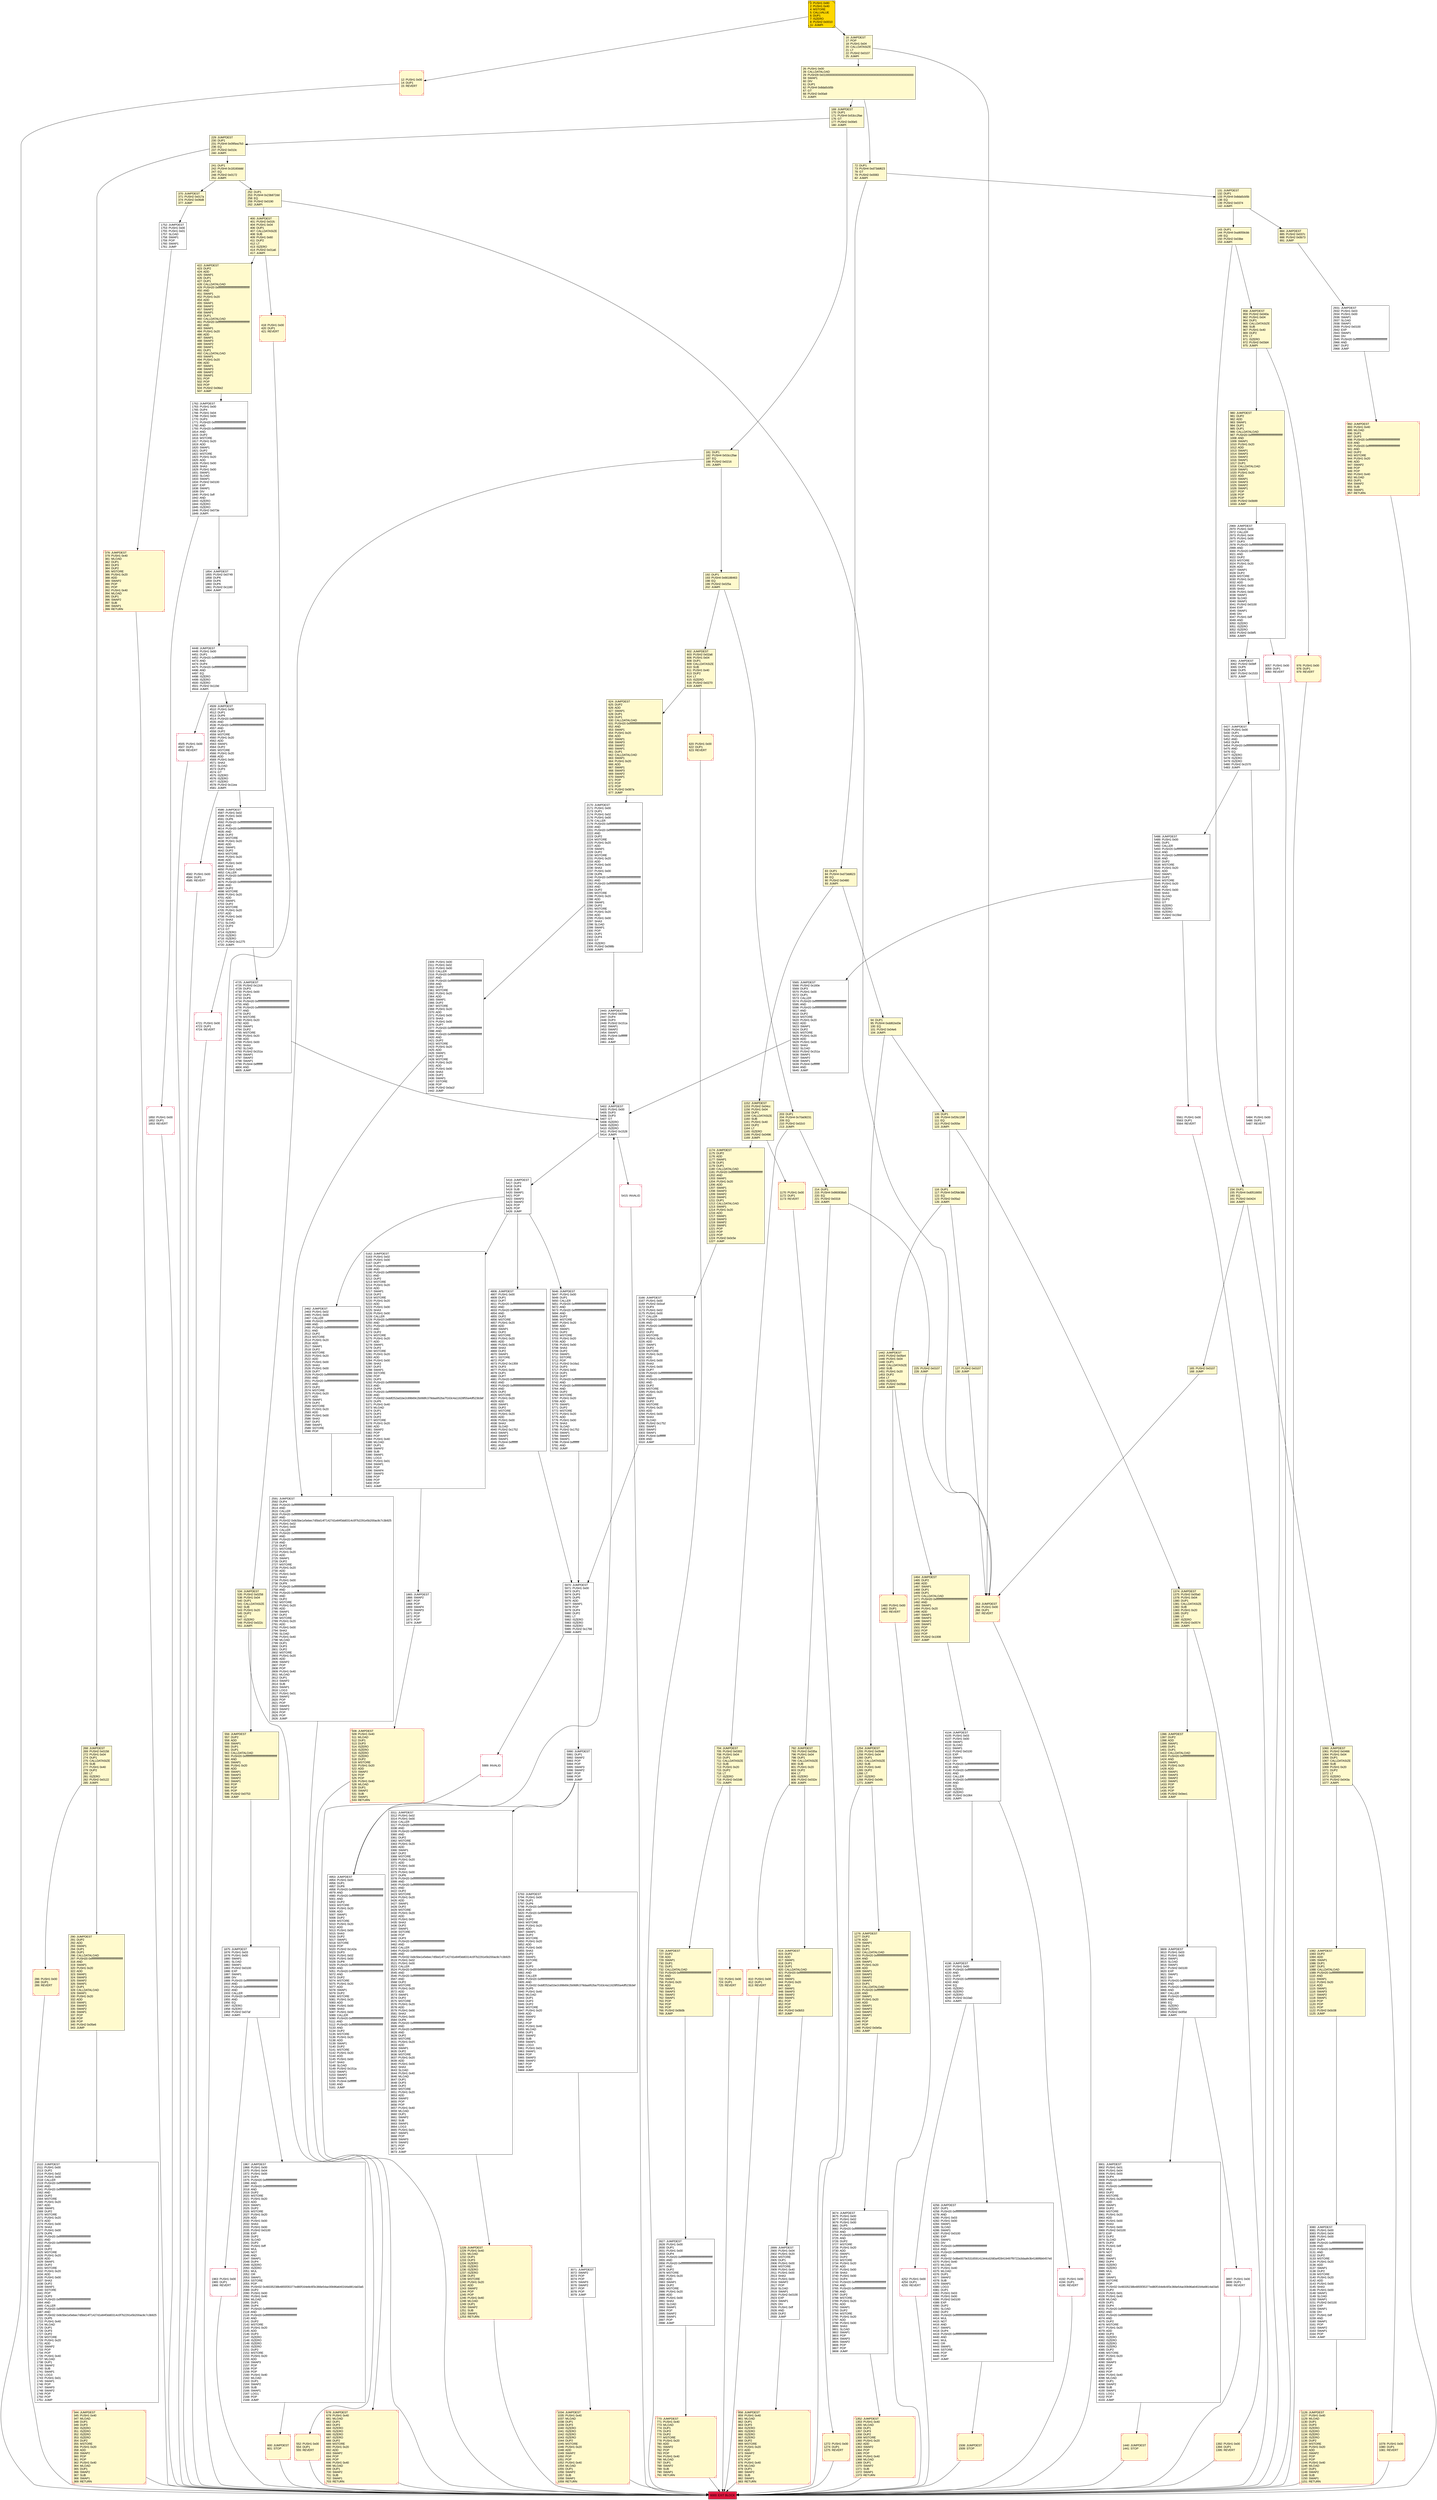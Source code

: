 digraph G {
bgcolor=transparent rankdir=UD;
node [shape=box style=filled color=black fillcolor=white fontname=arial fontcolor=black];
4586 [label="4586: JUMPDEST\l4587: PUSH1 0x02\l4589: PUSH1 0x00\l4591: DUP6\l4592: PUSH20 0xffffffffffffffffffffffffffffffffffffffff\l4613: AND\l4614: PUSH20 0xffffffffffffffffffffffffffffffffffffffff\l4635: AND\l4636: DUP2\l4637: MSTORE\l4638: PUSH1 0x20\l4640: ADD\l4641: SWAP1\l4642: DUP2\l4643: MSTORE\l4644: PUSH1 0x20\l4646: ADD\l4647: PUSH1 0x00\l4649: SHA3\l4650: PUSH1 0x00\l4652: CALLER\l4653: PUSH20 0xffffffffffffffffffffffffffffffffffffffff\l4674: AND\l4675: PUSH20 0xffffffffffffffffffffffffffffffffffffffff\l4696: AND\l4697: DUP2\l4698: MSTORE\l4699: PUSH1 0x20\l4701: ADD\l4702: SWAP1\l4703: DUP2\l4704: MSTORE\l4705: PUSH1 0x20\l4707: ADD\l4708: PUSH1 0x00\l4710: SHA3\l4711: SLOAD\l4712: DUP3\l4713: GT\l4714: ISZERO\l4715: ISZERO\l4716: ISZERO\l4717: PUSH2 0x1275\l4720: JUMPI\l" ];
263 [label="263: JUMPDEST\l264: PUSH1 0x00\l266: DUP1\l267: REVERT\l" fillcolor=lemonchiffon shape=Msquare color=crimson ];
556 [label="556: JUMPDEST\l557: DUP2\l558: ADD\l559: SWAP1\l560: DUP1\l561: DUP1\l562: CALLDATALOAD\l563: PUSH20 0xffffffffffffffffffffffffffffffffffffffff\l584: AND\l585: SWAP1\l586: PUSH1 0x20\l588: ADD\l589: SWAP1\l590: SWAP3\l591: SWAP2\l592: SWAP1\l593: POP\l594: POP\l595: POP\l596: PUSH2 0x0753\l599: JUMP\l" fillcolor=lemonchiffon ];
3311 [label="3311: JUMPDEST\l3312: PUSH1 0x02\l3314: PUSH1 0x00\l3316: CALLER\l3317: PUSH20 0xffffffffffffffffffffffffffffffffffffffff\l3338: AND\l3339: PUSH20 0xffffffffffffffffffffffffffffffffffffffff\l3360: AND\l3361: DUP2\l3362: MSTORE\l3363: PUSH1 0x20\l3365: ADD\l3366: SWAP1\l3367: DUP2\l3368: MSTORE\l3369: PUSH1 0x20\l3371: ADD\l3372: PUSH1 0x00\l3374: SHA3\l3375: PUSH1 0x00\l3377: DUP6\l3378: PUSH20 0xffffffffffffffffffffffffffffffffffffffff\l3399: AND\l3400: PUSH20 0xffffffffffffffffffffffffffffffffffffffff\l3421: AND\l3422: DUP2\l3423: MSTORE\l3424: PUSH1 0x20\l3426: ADD\l3427: SWAP1\l3428: DUP2\l3429: MSTORE\l3430: PUSH1 0x20\l3432: ADD\l3433: PUSH1 0x00\l3435: SHA3\l3436: DUP2\l3437: SWAP1\l3438: SSTORE\l3439: POP\l3440: DUP3\l3441: PUSH20 0xffffffffffffffffffffffffffffffffffffffff\l3462: AND\l3463: CALLER\l3464: PUSH20 0xffffffffffffffffffffffffffffffffffffffff\l3485: AND\l3486: PUSH32 0x8c5be1e5ebec7d5bd14f71427d1e84f3dd0314c0f7b2291e5b200ac8c7c3b925\l3519: PUSH1 0x02\l3521: PUSH1 0x00\l3523: CALLER\l3524: PUSH20 0xffffffffffffffffffffffffffffffffffffffff\l3545: AND\l3546: PUSH20 0xffffffffffffffffffffffffffffffffffffffff\l3567: AND\l3568: DUP2\l3569: MSTORE\l3570: PUSH1 0x20\l3572: ADD\l3573: SWAP1\l3574: DUP2\l3575: MSTORE\l3576: PUSH1 0x20\l3578: ADD\l3579: PUSH1 0x00\l3581: SHA3\l3582: PUSH1 0x00\l3584: DUP8\l3585: PUSH20 0xffffffffffffffffffffffffffffffffffffffff\l3606: AND\l3607: PUSH20 0xffffffffffffffffffffffffffffffffffffffff\l3628: AND\l3629: DUP2\l3630: MSTORE\l3631: PUSH1 0x20\l3633: ADD\l3634: SWAP1\l3635: DUP2\l3636: MSTORE\l3637: PUSH1 0x20\l3639: ADD\l3640: PUSH1 0x00\l3642: SHA3\l3643: SLOAD\l3644: PUSH1 0x40\l3646: MLOAD\l3647: DUP1\l3648: DUP3\l3649: DUP2\l3650: MSTORE\l3651: PUSH1 0x20\l3653: ADD\l3654: SWAP2\l3655: POP\l3656: POP\l3657: PUSH1 0x40\l3659: MLOAD\l3660: DUP1\l3661: SWAP2\l3662: SUB\l3663: SWAP1\l3664: LOG3\l3665: PUSH1 0x01\l3667: SWAP1\l3668: POP\l3669: SWAP3\l3670: SWAP2\l3671: POP\l3672: POP\l3673: JUMP\l" ];
165 [label="165: PUSH2 0x0107\l168: JUMP\l" fillcolor=lemonchiffon ];
418 [label="418: PUSH1 0x00\l420: DUP1\l421: REVERT\l" fillcolor=lemonchiffon shape=Msquare color=crimson ];
72 [label="72: DUP1\l73: PUSH4 0xd73dd623\l78: GT\l79: PUSH2 0x0083\l82: JUMPI\l" fillcolor=lemonchiffon ];
1963 [label="1963: PUSH1 0x00\l1965: DUP1\l1966: REVERT\l" shape=Msquare color=crimson ];
5990 [label="5990: JUMPDEST\l5991: DUP1\l5992: SWAP2\l5993: POP\l5994: POP\l5995: SWAP3\l5996: SWAP2\l5997: POP\l5998: POP\l5999: JUMP\l" ];
131 [label="131: JUMPDEST\l132: DUP1\l133: PUSH4 0x8da5cb5b\l138: EQ\l139: PUSH2 0x0374\l142: JUMPI\l" fillcolor=lemonchiffon ];
624 [label="624: JUMPDEST\l625: DUP2\l626: ADD\l627: SWAP1\l628: DUP1\l629: DUP1\l630: CALLDATALOAD\l631: PUSH20 0xffffffffffffffffffffffffffffffffffffffff\l652: AND\l653: SWAP1\l654: PUSH1 0x20\l656: ADD\l657: SWAP1\l658: SWAP3\l659: SWAP2\l660: SWAP1\l661: DUP1\l662: CALLDATALOAD\l663: SWAP1\l664: PUSH1 0x20\l666: ADD\l667: SWAP1\l668: SWAP3\l669: SWAP2\l670: SWAP1\l671: POP\l672: POP\l673: POP\l674: PUSH2 0x087a\l677: JUMP\l" fillcolor=lemonchiffon ];
1875 [label="1875: JUMPDEST\l1876: PUSH1 0x03\l1878: PUSH1 0x00\l1880: SWAP1\l1881: SLOAD\l1882: SWAP1\l1883: PUSH2 0x0100\l1886: EXP\l1887: SWAP1\l1888: DIV\l1889: PUSH20 0xffffffffffffffffffffffffffffffffffffffff\l1910: AND\l1911: PUSH20 0xffffffffffffffffffffffffffffffffffffffff\l1932: AND\l1933: CALLER\l1934: PUSH20 0xffffffffffffffffffffffffffffffffffffffff\l1955: AND\l1956: EQ\l1957: ISZERO\l1958: ISZERO\l1959: PUSH2 0x07af\l1962: JUMPI\l" ];
5416 [label="5416: JUMPDEST\l5417: DUP2\l5418: DUP4\l5419: SUB\l5420: SWAP1\l5421: POP\l5422: SWAP3\l5423: SWAP2\l5424: POP\l5425: POP\l5426: JUMP\l" ];
2443 [label="2443: JUMPDEST\l2444: PUSH2 0x099e\l2447: DUP4\l2448: DUP3\l2449: PUSH2 0x151a\l2452: SWAP1\l2453: SWAP2\l2454: SWAP1\l2455: PUSH4 0xffffffff\l2460: AND\l2461: JUMP\l" ];
1460 [label="1460: PUSH1 0x00\l1462: DUP1\l1463: REVERT\l" fillcolor=lemonchiffon shape=Msquare color=crimson ];
4509 [label="4509: JUMPDEST\l4510: PUSH1 0x00\l4512: DUP1\l4513: DUP6\l4514: PUSH20 0xffffffffffffffffffffffffffffffffffffffff\l4535: AND\l4536: PUSH20 0xffffffffffffffffffffffffffffffffffffffff\l4557: AND\l4558: DUP2\l4559: MSTORE\l4560: PUSH1 0x20\l4562: ADD\l4563: SWAP1\l4564: DUP2\l4565: MSTORE\l4566: PUSH1 0x20\l4568: ADD\l4569: PUSH1 0x00\l4571: SHA3\l4572: SLOAD\l4573: DUP3\l4574: GT\l4575: ISZERO\l4576: ISZERO\l4577: ISZERO\l4578: PUSH2 0x11ea\l4581: JUMPI\l" ];
116 [label="116: DUP1\l117: PUSH4 0xf2fde38b\l122: EQ\l123: PUSH2 0x05a2\l126: JUMPI\l" fillcolor=lemonchiffon ];
1762 [label="1762: JUMPDEST\l1763: PUSH1 0x00\l1765: DUP4\l1766: PUSH1 0x04\l1768: PUSH1 0x00\l1770: DUP3\l1771: PUSH20 0xffffffffffffffffffffffffffffffffffffffff\l1792: AND\l1793: PUSH20 0xffffffffffffffffffffffffffffffffffffffff\l1814: AND\l1815: DUP2\l1816: MSTORE\l1817: PUSH1 0x20\l1819: ADD\l1820: SWAP1\l1821: DUP2\l1822: MSTORE\l1823: PUSH1 0x20\l1825: ADD\l1826: PUSH1 0x00\l1828: SHA3\l1829: PUSH1 0x00\l1831: SWAP1\l1832: SLOAD\l1833: SWAP1\l1834: PUSH2 0x0100\l1837: EXP\l1838: SWAP1\l1839: DIV\l1840: PUSH1 0xff\l1842: AND\l1843: ISZERO\l1844: ISZERO\l1845: ISZERO\l1846: PUSH2 0x073e\l1849: JUMPI\l" ];
5561 [label="5561: PUSH1 0x00\l5563: DUP1\l5564: REVERT\l" shape=Msquare color=crimson ];
0 [label="0: PUSH1 0x80\l2: PUSH1 0x40\l4: MSTORE\l5: CALLVALUE\l6: DUP1\l7: ISZERO\l8: PUSH2 0x0010\l11: JUMPI\l" fillcolor=lemonchiffon shape=Msquare fillcolor=gold ];
181 [label="181: DUP1\l182: PUSH4 0x53cc2fae\l187: EQ\l188: PUSH2 0x0216\l191: JUMPI\l" fillcolor=lemonchiffon ];
1510 [label="1510: JUMPDEST\l1511: PUSH1 0x00\l1513: DUP2\l1514: PUSH1 0x02\l1516: PUSH1 0x00\l1518: CALLER\l1519: PUSH20 0xffffffffffffffffffffffffffffffffffffffff\l1540: AND\l1541: PUSH20 0xffffffffffffffffffffffffffffffffffffffff\l1562: AND\l1563: DUP2\l1564: MSTORE\l1565: PUSH1 0x20\l1567: ADD\l1568: SWAP1\l1569: DUP2\l1570: MSTORE\l1571: PUSH1 0x20\l1573: ADD\l1574: PUSH1 0x00\l1576: SHA3\l1577: PUSH1 0x00\l1579: DUP6\l1580: PUSH20 0xffffffffffffffffffffffffffffffffffffffff\l1601: AND\l1602: PUSH20 0xffffffffffffffffffffffffffffffffffffffff\l1623: AND\l1624: DUP2\l1625: MSTORE\l1626: PUSH1 0x20\l1628: ADD\l1629: SWAP1\l1630: DUP2\l1631: MSTORE\l1632: PUSH1 0x20\l1634: ADD\l1635: PUSH1 0x00\l1637: SHA3\l1638: DUP2\l1639: SWAP1\l1640: SSTORE\l1641: POP\l1642: DUP3\l1643: PUSH20 0xffffffffffffffffffffffffffffffffffffffff\l1664: AND\l1665: CALLER\l1666: PUSH20 0xffffffffffffffffffffffffffffffffffffffff\l1687: AND\l1688: PUSH32 0x8c5be1e5ebec7d5bd14f71427d1e84f3dd0314c0f7b2291e5b200ac8c7c3b925\l1721: DUP5\l1722: PUSH1 0x40\l1724: MLOAD\l1725: DUP1\l1726: DUP3\l1727: DUP2\l1728: MSTORE\l1729: PUSH1 0x20\l1731: ADD\l1732: SWAP2\l1733: POP\l1734: POP\l1735: PUSH1 0x40\l1737: MLOAD\l1738: DUP1\l1739: SWAP2\l1740: SUB\l1741: SWAP1\l1742: LOG3\l1743: PUSH1 0x01\l1745: SWAP1\l1746: POP\l1747: SWAP3\l1748: SWAP2\l1749: POP\l1750: POP\l1751: JUMP\l" ];
602 [label="602: JUMPDEST\l603: PUSH2 0x02a6\l606: PUSH1 0x04\l608: DUP1\l609: CALLDATASIZE\l610: SUB\l611: PUSH1 0x40\l613: DUP2\l614: LT\l615: ISZERO\l616: PUSH2 0x0270\l619: JUMPI\l" fillcolor=lemonchiffon ];
2969 [label="2969: JUMPDEST\l2970: PUSH1 0x00\l2972: CALLER\l2973: PUSH1 0x04\l2975: PUSH1 0x00\l2977: DUP3\l2978: PUSH20 0xffffffffffffffffffffffffffffffffffffffff\l2999: AND\l3000: PUSH20 0xffffffffffffffffffffffffffffffffffffffff\l3021: AND\l3022: DUP2\l3023: MSTORE\l3024: PUSH1 0x20\l3026: ADD\l3027: SWAP1\l3028: DUP2\l3029: MSTORE\l3030: PUSH1 0x20\l3032: ADD\l3033: PUSH1 0x00\l3035: SHA3\l3036: PUSH1 0x00\l3038: SWAP1\l3039: SLOAD\l3040: SWAP1\l3041: PUSH2 0x0100\l3044: EXP\l3045: SWAP1\l3046: DIV\l3047: PUSH1 0xff\l3049: AND\l3050: ISZERO\l3051: ISZERO\l3052: ISZERO\l3053: PUSH2 0x0bf5\l3056: JUMPI\l" ];
892 [label="892: JUMPDEST\l893: PUSH1 0x40\l895: MLOAD\l896: DUP1\l897: DUP3\l898: PUSH20 0xffffffffffffffffffffffffffffffffffffffff\l919: AND\l920: PUSH20 0xffffffffffffffffffffffffffffffffffffffff\l941: AND\l942: DUP2\l943: MSTORE\l944: PUSH1 0x20\l946: ADD\l947: SWAP2\l948: POP\l949: POP\l950: PUSH1 0x40\l952: MLOAD\l953: DUP1\l954: SWAP2\l955: SUB\l956: SWAP1\l957: RETURN\l" fillcolor=lemonchiffon shape=Msquare color=crimson ];
1170 [label="1170: PUSH1 0x00\l1172: DUP1\l1173: REVERT\l" fillcolor=lemonchiffon shape=Msquare color=crimson ];
1440 [label="1440: JUMPDEST\l1441: STOP\l" fillcolor=lemonchiffon shape=Msquare color=crimson ];
1034 [label="1034: JUMPDEST\l1035: PUSH1 0x40\l1037: MLOAD\l1038: DUP1\l1039: DUP3\l1040: ISZERO\l1041: ISZERO\l1042: ISZERO\l1043: ISZERO\l1044: DUP2\l1045: MSTORE\l1046: PUSH1 0x20\l1048: ADD\l1049: SWAP2\l1050: POP\l1051: POP\l1052: PUSH1 0x40\l1054: MLOAD\l1055: DUP1\l1056: SWAP2\l1057: SUB\l1058: SWAP1\l1059: RETURN\l" fillcolor=lemonchiffon shape=Msquare color=crimson ];
4505 [label="4505: PUSH1 0x00\l4507: DUP1\l4508: REVERT\l" shape=Msquare color=crimson ];
3901 [label="3901: JUMPDEST\l3902: PUSH1 0x01\l3904: PUSH1 0x04\l3906: PUSH1 0x00\l3908: DUP4\l3909: PUSH20 0xffffffffffffffffffffffffffffffffffffffff\l3930: AND\l3931: PUSH20 0xffffffffffffffffffffffffffffffffffffffff\l3952: AND\l3953: DUP2\l3954: MSTORE\l3955: PUSH1 0x20\l3957: ADD\l3958: SWAP1\l3959: DUP2\l3960: MSTORE\l3961: PUSH1 0x20\l3963: ADD\l3964: PUSH1 0x00\l3966: SHA3\l3967: PUSH1 0x00\l3969: PUSH2 0x0100\l3972: EXP\l3973: DUP2\l3974: SLOAD\l3975: DUP2\l3976: PUSH1 0xff\l3978: MUL\l3979: NOT\l3980: AND\l3981: SWAP1\l3982: DUP4\l3983: ISZERO\l3984: ISZERO\l3985: MUL\l3986: OR\l3987: SWAP1\l3988: SSTORE\l3989: POP\l3990: PUSH32 0x48335238b4855f35377ed80f164e8c6f3c366e54ac00b96a6402d4a9814a03a5\l4023: DUP2\l4024: PUSH1 0x01\l4026: PUSH1 0x40\l4028: MLOAD\l4029: DUP1\l4030: DUP4\l4031: PUSH20 0xffffffffffffffffffffffffffffffffffffffff\l4052: AND\l4053: PUSH20 0xffffffffffffffffffffffffffffffffffffffff\l4074: AND\l4075: DUP2\l4076: MSTORE\l4077: PUSH1 0x20\l4079: ADD\l4080: DUP3\l4081: ISZERO\l4082: ISZERO\l4083: ISZERO\l4084: ISZERO\l4085: DUP2\l4086: MSTORE\l4087: PUSH1 0x20\l4089: ADD\l4090: SWAP3\l4091: POP\l4092: POP\l4093: POP\l4094: PUSH1 0x40\l4096: MLOAD\l4097: DUP1\l4098: SWAP2\l4099: SUB\l4100: SWAP1\l4101: LOG1\l4102: POP\l4103: JUMP\l" ];
4252 [label="4252: PUSH1 0x00\l4254: DUP1\l4255: REVERT\l" shape=Msquare color=crimson ];
105 [label="105: DUP1\l106: PUSH4 0xf26c159f\l111: EQ\l112: PUSH2 0x055e\l115: JUMPI\l" fillcolor=lemonchiffon ];
225 [label="225: PUSH2 0x0107\l228: JUMP\l" fillcolor=lemonchiffon ];
4582 [label="4582: PUSH1 0x00\l4584: DUP1\l4585: REVERT\l" shape=Msquare color=crimson ];
169 [label="169: JUMPDEST\l170: DUP1\l171: PUSH4 0x53cc2fae\l176: GT\l177: PUSH2 0x00e5\l180: JUMPI\l" fillcolor=lemonchiffon ];
5646 [label="5646: JUMPDEST\l5647: PUSH1 0x00\l5649: DUP1\l5650: CALLER\l5651: PUSH20 0xffffffffffffffffffffffffffffffffffffffff\l5672: AND\l5673: PUSH20 0xffffffffffffffffffffffffffffffffffffffff\l5694: AND\l5695: DUP2\l5696: MSTORE\l5697: PUSH1 0x20\l5699: ADD\l5700: SWAP1\l5701: DUP2\l5702: MSTORE\l5703: PUSH1 0x20\l5705: ADD\l5706: PUSH1 0x00\l5708: SHA3\l5709: DUP2\l5710: SWAP1\l5711: SSTORE\l5712: POP\l5713: PUSH2 0x16a1\l5716: DUP3\l5717: PUSH1 0x00\l5719: DUP1\l5720: DUP7\l5721: PUSH20 0xffffffffffffffffffffffffffffffffffffffff\l5742: AND\l5743: PUSH20 0xffffffffffffffffffffffffffffffffffffffff\l5764: AND\l5765: DUP2\l5766: MSTORE\l5767: PUSH1 0x20\l5769: ADD\l5770: SWAP1\l5771: DUP2\l5772: MSTORE\l5773: PUSH1 0x20\l5775: ADD\l5776: PUSH1 0x00\l5778: SHA3\l5779: SLOAD\l5780: PUSH2 0x1752\l5783: SWAP1\l5784: SWAP2\l5785: SWAP1\l5786: PUSH4 0xffffffff\l5791: AND\l5792: JUMP\l" ];
83 [label="83: DUP1\l84: PUSH4 0xd73dd623\l89: EQ\l90: PUSH2 0x0480\l93: JUMPI\l" fillcolor=lemonchiffon ];
1752 [label="1752: JUMPDEST\l1753: PUSH1 0x00\l1755: PUSH1 0x01\l1757: SLOAD\l1758: SWAP1\l1759: POP\l1760: SWAP1\l1761: JUMP\l" ];
290 [label="290: JUMPDEST\l291: DUP2\l292: ADD\l293: SWAP1\l294: DUP1\l295: DUP1\l296: CALLDATALOAD\l297: PUSH20 0xffffffffffffffffffffffffffffffffffffffff\l318: AND\l319: SWAP1\l320: PUSH1 0x20\l322: ADD\l323: SWAP1\l324: SWAP3\l325: SWAP2\l326: SWAP1\l327: DUP1\l328: CALLDATALOAD\l329: SWAP1\l330: PUSH1 0x20\l332: ADD\l333: SWAP1\l334: SWAP3\l335: SWAP2\l336: SWAP1\l337: POP\l338: POP\l339: POP\l340: PUSH2 0x05e6\l343: JUMP\l" fillcolor=lemonchiffon ];
3057 [label="3057: PUSH1 0x00\l3059: DUP1\l3060: REVERT\l" shape=Msquare color=crimson ];
26 [label="26: PUSH1 0x00\l28: CALLDATALOAD\l29: PUSH29 0x0100000000000000000000000000000000000000000000000000000000\l59: SWAP1\l60: DIV\l61: DUP1\l62: PUSH4 0x8da5cb5b\l67: GT\l68: PUSH2 0x00a9\l71: JUMPI\l" fillcolor=lemonchiffon ];
214 [label="214: DUP1\l215: PUSH4 0x860838a5\l220: EQ\l221: PUSH2 0x0318\l224: JUMPI\l" fillcolor=lemonchiffon ];
1272 [label="1272: PUSH1 0x00\l1274: DUP1\l1275: REVERT\l" fillcolor=lemonchiffon shape=Msquare color=crimson ];
1126 [label="1126: JUMPDEST\l1127: PUSH1 0x40\l1129: MLOAD\l1130: DUP1\l1131: DUP3\l1132: ISZERO\l1133: ISZERO\l1134: ISZERO\l1135: ISZERO\l1136: DUP2\l1137: MSTORE\l1138: PUSH1 0x20\l1140: ADD\l1141: SWAP2\l1142: POP\l1143: POP\l1144: PUSH1 0x40\l1146: MLOAD\l1147: DUP1\l1148: SWAP2\l1149: SUB\l1150: SWAP1\l1151: RETURN\l" fillcolor=lemonchiffon shape=Msquare color=crimson ];
2462 [label="2462: JUMPDEST\l2463: PUSH1 0x02\l2465: PUSH1 0x00\l2467: CALLER\l2468: PUSH20 0xffffffffffffffffffffffffffffffffffffffff\l2489: AND\l2490: PUSH20 0xffffffffffffffffffffffffffffffffffffffff\l2511: AND\l2512: DUP2\l2513: MSTORE\l2514: PUSH1 0x20\l2516: ADD\l2517: SWAP1\l2518: DUP2\l2519: MSTORE\l2520: PUSH1 0x20\l2522: ADD\l2523: PUSH1 0x00\l2525: SHA3\l2526: PUSH1 0x00\l2528: DUP7\l2529: PUSH20 0xffffffffffffffffffffffffffffffffffffffff\l2550: AND\l2551: PUSH20 0xffffffffffffffffffffffffffffffffffffffff\l2572: AND\l2573: DUP2\l2574: MSTORE\l2575: PUSH1 0x20\l2577: ADD\l2578: SWAP1\l2579: DUP2\l2580: MSTORE\l2581: PUSH1 0x20\l2583: ADD\l2584: PUSH1 0x00\l2586: SHA3\l2587: DUP2\l2588: SWAP1\l2589: SSTORE\l2590: POP\l" ];
4256 [label="4256: JUMPDEST\l4257: DUP1\l4258: PUSH20 0xffffffffffffffffffffffffffffffffffffffff\l4279: AND\l4280: PUSH1 0x03\l4282: PUSH1 0x00\l4284: SWAP1\l4285: SLOAD\l4286: SWAP1\l4287: PUSH2 0x0100\l4290: EXP\l4291: SWAP1\l4292: DIV\l4293: PUSH20 0xffffffffffffffffffffffffffffffffffffffff\l4314: AND\l4315: PUSH20 0xffffffffffffffffffffffffffffffffffffffff\l4336: AND\l4337: PUSH32 0x8be0079c531659141344cd1fd0a4f28419497f9722a3daafe3b4186f6b6457e0\l4370: PUSH1 0x40\l4372: MLOAD\l4373: PUSH1 0x40\l4375: MLOAD\l4376: DUP1\l4377: SWAP2\l4378: SUB\l4379: SWAP1\l4380: LOG3\l4381: DUP1\l4382: PUSH1 0x03\l4384: PUSH1 0x00\l4386: PUSH2 0x0100\l4389: EXP\l4390: DUP2\l4391: SLOAD\l4392: DUP2\l4393: PUSH20 0xffffffffffffffffffffffffffffffffffffffff\l4414: MUL\l4415: NOT\l4416: AND\l4417: SWAP1\l4418: DUP4\l4419: PUSH20 0xffffffffffffffffffffffffffffffffffffffff\l4440: AND\l4441: MUL\l4442: OR\l4443: SWAP1\l4444: SSTORE\l4445: POP\l4446: POP\l4447: JUMP\l" ];
1396 [label="1396: JUMPDEST\l1397: DUP2\l1398: ADD\l1399: SWAP1\l1400: DUP1\l1401: DUP1\l1402: CALLDATALOAD\l1403: PUSH20 0xffffffffffffffffffffffffffffffffffffffff\l1424: AND\l1425: SWAP1\l1426: PUSH1 0x20\l1428: ADD\l1429: SWAP1\l1430: SWAP3\l1431: SWAP2\l1432: SWAP1\l1433: POP\l1434: POP\l1435: POP\l1436: PUSH2 0x0ee1\l1439: JUMP\l" fillcolor=lemonchiffon ];
1464 [label="1464: JUMPDEST\l1465: DUP2\l1466: ADD\l1467: SWAP1\l1468: DUP1\l1469: DUP1\l1470: CALLDATALOAD\l1471: PUSH20 0xffffffffffffffffffffffffffffffffffffffff\l1492: AND\l1493: SWAP1\l1494: PUSH1 0x20\l1496: ADD\l1497: SWAP1\l1498: SWAP3\l1499: SWAP2\l1500: SWAP1\l1501: POP\l1502: POP\l1503: POP\l1504: PUSH2 0x1008\l1507: JUMP\l" fillcolor=lemonchiffon ];
344 [label="344: JUMPDEST\l345: PUSH1 0x40\l347: MLOAD\l348: DUP1\l349: DUP3\l350: ISZERO\l351: ISZERO\l352: ISZERO\l353: ISZERO\l354: DUP2\l355: MSTORE\l356: PUSH1 0x20\l358: ADD\l359: SWAP2\l360: POP\l361: POP\l362: PUSH1 0x40\l364: MLOAD\l365: DUP1\l366: SWAP2\l367: SUB\l368: SWAP1\l369: RETURN\l" fillcolor=lemonchiffon shape=Msquare color=crimson ];
241 [label="241: DUP1\l242: PUSH4 0x18160ddd\l247: EQ\l248: PUSH2 0x0172\l251: JUMPI\l" fillcolor=lemonchiffon ];
792 [label="792: JUMPDEST\l793: PUSH2 0x035a\l796: PUSH1 0x04\l798: DUP1\l799: CALLDATASIZE\l800: SUB\l801: PUSH1 0x20\l803: DUP2\l804: LT\l805: ISZERO\l806: PUSH2 0x032e\l809: JUMPI\l" fillcolor=lemonchiffon ];
858 [label="858: JUMPDEST\l859: PUSH1 0x40\l861: MLOAD\l862: DUP1\l863: DUP3\l864: ISZERO\l865: ISZERO\l866: ISZERO\l867: ISZERO\l868: DUP2\l869: MSTORE\l870: PUSH1 0x20\l872: ADD\l873: SWAP2\l874: POP\l875: POP\l876: PUSH1 0x40\l878: MLOAD\l879: DUP1\l880: SWAP2\l881: SUB\l882: SWAP1\l883: RETURN\l" fillcolor=lemonchiffon shape=Msquare color=crimson ];
400 [label="400: JUMPDEST\l401: PUSH2 0x01fc\l404: PUSH1 0x04\l406: DUP1\l407: CALLDATASIZE\l408: SUB\l409: PUSH1 0x60\l411: DUP2\l412: LT\l413: ISZERO\l414: PUSH2 0x01a6\l417: JUMPI\l" fillcolor=lemonchiffon ];
4448 [label="4448: JUMPDEST\l4449: PUSH1 0x00\l4451: DUP1\l4452: PUSH20 0xffffffffffffffffffffffffffffffffffffffff\l4473: AND\l4474: DUP4\l4475: PUSH20 0xffffffffffffffffffffffffffffffffffffffff\l4496: AND\l4497: EQ\l4498: ISZERO\l4499: ISZERO\l4500: ISZERO\l4501: PUSH2 0x119d\l4504: JUMPI\l" ];
4725 [label="4725: JUMPDEST\l4726: PUSH2 0x12c6\l4729: DUP3\l4730: PUSH1 0x00\l4732: DUP1\l4733: DUP8\l4734: PUSH20 0xffffffffffffffffffffffffffffffffffffffff\l4755: AND\l4756: PUSH20 0xffffffffffffffffffffffffffffffffffffffff\l4777: AND\l4778: DUP2\l4779: MSTORE\l4780: PUSH1 0x20\l4782: ADD\l4783: SWAP1\l4784: DUP2\l4785: MSTORE\l4786: PUSH1 0x20\l4788: ADD\l4789: PUSH1 0x00\l4791: SHA3\l4792: SLOAD\l4793: PUSH2 0x151a\l4796: SWAP1\l4797: SWAP2\l4798: SWAP1\l4799: PUSH4 0xffffffff\l4804: AND\l4805: JUMP\l" ];
6000 [label="6000: EXIT BLOCK\l" fillcolor=crimson ];
1508 [label="1508: JUMPDEST\l1509: STOP\l" fillcolor=lemonchiffon shape=Msquare color=crimson ];
976 [label="976: PUSH1 0x00\l978: DUP1\l979: REVERT\l" fillcolor=lemonchiffon shape=Msquare color=crimson ];
722 [label="722: PUSH1 0x00\l724: DUP1\l725: REVERT\l" fillcolor=lemonchiffon shape=Msquare color=crimson ];
5565 [label="5565: JUMPDEST\l5566: PUSH2 0x160e\l5569: DUP3\l5570: PUSH1 0x00\l5572: DUP1\l5573: CALLER\l5574: PUSH20 0xffffffffffffffffffffffffffffffffffffffff\l5595: AND\l5596: PUSH20 0xffffffffffffffffffffffffffffffffffffffff\l5617: AND\l5618: DUP2\l5619: MSTORE\l5620: PUSH1 0x20\l5622: ADD\l5623: SWAP1\l5624: DUP2\l5625: MSTORE\l5626: PUSH1 0x20\l5628: ADD\l5629: PUSH1 0x00\l5631: SHA3\l5632: SLOAD\l5633: PUSH2 0x151a\l5636: SWAP1\l5637: SWAP2\l5638: SWAP1\l5639: PUSH4 0xffffffff\l5644: AND\l5645: JUMP\l" ];
1082 [label="1082: JUMPDEST\l1083: DUP2\l1084: ADD\l1085: SWAP1\l1086: DUP1\l1087: DUP1\l1088: CALLDATALOAD\l1089: PUSH20 0xffffffffffffffffffffffffffffffffffffffff\l1110: AND\l1111: SWAP1\l1112: PUSH1 0x20\l1114: ADD\l1115: SWAP1\l1116: SWAP3\l1117: SWAP2\l1118: SWAP1\l1119: POP\l1120: POP\l1121: POP\l1122: PUSH2 0x0c08\l1125: JUMP\l" fillcolor=lemonchiffon ];
5970 [label="5970: JUMPDEST\l5971: PUSH1 0x00\l5973: DUP1\l5974: DUP3\l5975: DUP5\l5976: ADD\l5977: SWAP1\l5978: POP\l5979: DUP4\l5980: DUP2\l5981: LT\l5982: ISZERO\l5983: ISZERO\l5984: ISZERO\l5985: PUSH2 0x1766\l5988: JUMPI\l" ];
4953 [label="4953: JUMPDEST\l4954: PUSH1 0x00\l4956: DUP1\l4957: DUP6\l4958: PUSH20 0xffffffffffffffffffffffffffffffffffffffff\l4979: AND\l4980: PUSH20 0xffffffffffffffffffffffffffffffffffffffff\l5001: AND\l5002: DUP2\l5003: MSTORE\l5004: PUSH1 0x20\l5006: ADD\l5007: SWAP1\l5008: DUP2\l5009: MSTORE\l5010: PUSH1 0x20\l5012: ADD\l5013: PUSH1 0x00\l5015: SHA3\l5016: DUP2\l5017: SWAP1\l5018: SSTORE\l5019: POP\l5020: PUSH2 0x142a\l5023: DUP3\l5024: PUSH1 0x02\l5026: PUSH1 0x00\l5028: DUP8\l5029: PUSH20 0xffffffffffffffffffffffffffffffffffffffff\l5050: AND\l5051: PUSH20 0xffffffffffffffffffffffffffffffffffffffff\l5072: AND\l5073: DUP2\l5074: MSTORE\l5075: PUSH1 0x20\l5077: ADD\l5078: SWAP1\l5079: DUP2\l5080: MSTORE\l5081: PUSH1 0x20\l5083: ADD\l5084: PUSH1 0x00\l5086: SHA3\l5087: PUSH1 0x00\l5089: CALLER\l5090: PUSH20 0xffffffffffffffffffffffffffffffffffffffff\l5111: AND\l5112: PUSH20 0xffffffffffffffffffffffffffffffffffffffff\l5133: AND\l5134: DUP2\l5135: MSTORE\l5136: PUSH1 0x20\l5138: ADD\l5139: SWAP1\l5140: DUP2\l5141: MSTORE\l5142: PUSH1 0x20\l5144: ADD\l5145: PUSH1 0x00\l5147: SHA3\l5148: SLOAD\l5149: PUSH2 0x151a\l5152: SWAP1\l5153: SWAP2\l5154: SWAP1\l5155: PUSH4 0xffffffff\l5160: AND\l5161: JUMP\l" ];
3080 [label="3080: JUMPDEST\l3081: PUSH1 0x00\l3083: PUSH1 0x04\l3085: PUSH1 0x00\l3087: DUP4\l3088: PUSH20 0xffffffffffffffffffffffffffffffffffffffff\l3109: AND\l3110: PUSH20 0xffffffffffffffffffffffffffffffffffffffff\l3131: AND\l3132: DUP2\l3133: MSTORE\l3134: PUSH1 0x20\l3136: ADD\l3137: SWAP1\l3138: DUP2\l3139: MSTORE\l3140: PUSH1 0x20\l3142: ADD\l3143: PUSH1 0x00\l3145: SHA3\l3146: PUSH1 0x00\l3148: SWAP1\l3149: SLOAD\l3150: SWAP1\l3151: PUSH2 0x0100\l3154: EXP\l3155: SWAP1\l3156: DIV\l3157: PUSH1 0xff\l3159: AND\l3160: SWAP1\l3161: POP\l3162: SWAP2\l3163: SWAP1\l3164: POP\l3165: JUMP\l" ];
5793 [label="5793: JUMPDEST\l5794: PUSH1 0x00\l5796: DUP1\l5797: DUP6\l5798: PUSH20 0xffffffffffffffffffffffffffffffffffffffff\l5819: AND\l5820: PUSH20 0xffffffffffffffffffffffffffffffffffffffff\l5841: AND\l5842: DUP2\l5843: MSTORE\l5844: PUSH1 0x20\l5846: ADD\l5847: SWAP1\l5848: DUP2\l5849: MSTORE\l5850: PUSH1 0x20\l5852: ADD\l5853: PUSH1 0x00\l5855: SHA3\l5856: DUP2\l5857: SWAP1\l5858: SSTORE\l5859: POP\l5860: DUP3\l5861: PUSH20 0xffffffffffffffffffffffffffffffffffffffff\l5882: AND\l5883: CALLER\l5884: PUSH20 0xffffffffffffffffffffffffffffffffffffffff\l5905: AND\l5906: PUSH32 0xddf252ad1be2c89b69c2b068fc378daa952ba7f163c4a11628f55a4df523b3ef\l5939: DUP5\l5940: PUSH1 0x40\l5942: MLOAD\l5943: DUP1\l5944: DUP3\l5945: DUP2\l5946: MSTORE\l5947: PUSH1 0x20\l5949: ADD\l5950: SWAP2\l5951: POP\l5952: POP\l5953: PUSH1 0x40\l5955: MLOAD\l5956: DUP1\l5957: SWAP2\l5958: SUB\l5959: SWAP1\l5960: LOG3\l5961: PUSH1 0x01\l5963: SWAP1\l5964: POP\l5965: SWAP3\l5966: SWAP2\l5967: POP\l5968: POP\l5969: JUMP\l" ];
2899 [label="2899: JUMPDEST\l2900: PUSH1 0x04\l2902: PUSH1 0x20\l2904: MSTORE\l2905: DUP1\l2906: PUSH1 0x00\l2908: MSTORE\l2909: PUSH1 0x40\l2911: PUSH1 0x00\l2913: SHA3\l2914: PUSH1 0x00\l2916: SWAP2\l2917: POP\l2918: SLOAD\l2919: SWAP1\l2920: PUSH2 0x0100\l2923: EXP\l2924: SWAP1\l2925: DIV\l2926: PUSH1 0xff\l2928: AND\l2929: DUP2\l2930: JUMP\l" ];
422 [label="422: JUMPDEST\l423: DUP2\l424: ADD\l425: SWAP1\l426: DUP1\l427: DUP1\l428: CALLDATALOAD\l429: PUSH20 0xffffffffffffffffffffffffffffffffffffffff\l450: AND\l451: SWAP1\l452: PUSH1 0x20\l454: ADD\l455: SWAP1\l456: SWAP3\l457: SWAP2\l458: SWAP1\l459: DUP1\l460: CALLDATALOAD\l461: PUSH20 0xffffffffffffffffffffffffffffffffffffffff\l482: AND\l483: SWAP1\l484: PUSH1 0x20\l486: ADD\l487: SWAP1\l488: SWAP3\l489: SWAP2\l490: SWAP1\l491: DUP1\l492: CALLDATALOAD\l493: SWAP1\l494: PUSH1 0x20\l496: ADD\l497: SWAP1\l498: SWAP3\l499: SWAP2\l500: SWAP1\l501: POP\l502: POP\l503: POP\l504: PUSH2 0x06e2\l507: JUMP\l" fillcolor=lemonchiffon ];
958 [label="958: JUMPDEST\l959: PUSH2 0x040a\l962: PUSH1 0x04\l964: DUP1\l965: CALLDATASIZE\l966: SUB\l967: PUSH1 0x40\l969: DUP2\l970: LT\l971: ISZERO\l972: PUSH2 0x03d4\l975: JUMPI\l" fillcolor=lemonchiffon ];
370 [label="370: JUMPDEST\l371: PUSH2 0x017a\l374: PUSH2 0x06d8\l377: JUMP\l" fillcolor=lemonchiffon ];
1374 [label="1374: JUMPDEST\l1375: PUSH2 0x05a0\l1378: PUSH1 0x04\l1380: DUP1\l1381: CALLDATASIZE\l1382: SUB\l1383: PUSH1 0x20\l1385: DUP2\l1386: LT\l1387: ISZERO\l1388: PUSH2 0x0574\l1391: JUMPI\l" fillcolor=lemonchiffon ];
4104 [label="4104: JUMPDEST\l4105: PUSH1 0x03\l4107: PUSH1 0x00\l4109: SWAP1\l4110: SLOAD\l4111: SWAP1\l4112: PUSH2 0x0100\l4115: EXP\l4116: SWAP1\l4117: DIV\l4118: PUSH20 0xffffffffffffffffffffffffffffffffffffffff\l4139: AND\l4140: PUSH20 0xffffffffffffffffffffffffffffffffffffffff\l4161: AND\l4162: CALLER\l4163: PUSH20 0xffffffffffffffffffffffffffffffffffffffff\l4184: AND\l4185: EQ\l4186: ISZERO\l4187: ISZERO\l4188: PUSH2 0x1064\l4191: JUMPI\l" ];
552 [label="552: PUSH1 0x00\l554: DUP1\l555: REVERT\l" fillcolor=lemonchiffon shape=Msquare color=crimson ];
814 [label="814: JUMPDEST\l815: DUP2\l816: ADD\l817: SWAP1\l818: DUP1\l819: DUP1\l820: CALLDATALOAD\l821: PUSH20 0xffffffffffffffffffffffffffffffffffffffff\l842: AND\l843: SWAP1\l844: PUSH1 0x20\l846: ADD\l847: SWAP1\l848: SWAP3\l849: SWAP2\l850: SWAP1\l851: POP\l852: POP\l853: POP\l854: PUSH2 0x0b53\l857: JUMP\l" fillcolor=lemonchiffon ];
810 [label="810: PUSH1 0x00\l812: DUP1\l813: REVERT\l" fillcolor=lemonchiffon shape=Msquare color=crimson ];
229 [label="229: JUMPDEST\l230: DUP1\l231: PUSH4 0x095ea7b3\l236: EQ\l237: PUSH2 0x010c\l240: JUMPI\l" fillcolor=lemonchiffon ];
203 [label="203: DUP1\l204: PUSH4 0x70a08231\l209: EQ\l210: PUSH2 0x02c0\l213: JUMPI\l" fillcolor=lemonchiffon ];
704 [label="704: JUMPDEST\l705: PUSH2 0x0302\l708: PUSH1 0x04\l710: DUP1\l711: CALLDATASIZE\l712: SUB\l713: PUSH1 0x20\l715: DUP2\l716: LT\l717: ISZERO\l718: PUSH2 0x02d6\l721: JUMPI\l" fillcolor=lemonchiffon ];
1060 [label="1060: JUMPDEST\l1061: PUSH2 0x0466\l1064: PUSH1 0x04\l1066: DUP1\l1067: CALLDATASIZE\l1068: SUB\l1069: PUSH1 0x20\l1071: DUP2\l1072: LT\l1073: ISZERO\l1074: PUSH2 0x043a\l1077: JUMPI\l" fillcolor=lemonchiffon ];
884 [label="884: JUMPDEST\l885: PUSH2 0x037c\l888: PUSH2 0x0b73\l891: JUMP\l" fillcolor=lemonchiffon ];
1967 [label="1967: JUMPDEST\l1968: PUSH1 0x00\l1970: PUSH1 0x04\l1972: PUSH1 0x00\l1974: DUP4\l1975: PUSH20 0xffffffffffffffffffffffffffffffffffffffff\l1996: AND\l1997: PUSH20 0xffffffffffffffffffffffffffffffffffffffff\l2018: AND\l2019: DUP2\l2020: MSTORE\l2021: PUSH1 0x20\l2023: ADD\l2024: SWAP1\l2025: DUP2\l2026: MSTORE\l2027: PUSH1 0x20\l2029: ADD\l2030: PUSH1 0x00\l2032: SHA3\l2033: PUSH1 0x00\l2035: PUSH2 0x0100\l2038: EXP\l2039: DUP2\l2040: SLOAD\l2041: DUP2\l2042: PUSH1 0xff\l2044: MUL\l2045: NOT\l2046: AND\l2047: SWAP1\l2048: DUP4\l2049: ISZERO\l2050: ISZERO\l2051: MUL\l2052: OR\l2053: SWAP1\l2054: SSTORE\l2055: POP\l2056: PUSH32 0x48335238b4855f35377ed80f164e8c6f3c366e54ac00b96a6402d4a9814a03a5\l2089: DUP2\l2090: PUSH1 0x00\l2092: PUSH1 0x40\l2094: MLOAD\l2095: DUP1\l2096: DUP4\l2097: PUSH20 0xffffffffffffffffffffffffffffffffffffffff\l2118: AND\l2119: PUSH20 0xffffffffffffffffffffffffffffffffffffffff\l2140: AND\l2141: DUP2\l2142: MSTORE\l2143: PUSH1 0x20\l2145: ADD\l2146: DUP3\l2147: ISZERO\l2148: ISZERO\l2149: ISZERO\l2150: ISZERO\l2151: DUP2\l2152: MSTORE\l2153: PUSH1 0x20\l2155: ADD\l2156: SWAP3\l2157: POP\l2158: POP\l2159: POP\l2160: PUSH1 0x40\l2162: MLOAD\l2163: DUP1\l2164: SWAP2\l2165: SUB\l2166: SWAP1\l2167: LOG1\l2168: POP\l2169: JUMP\l" ];
1078 [label="1078: PUSH1 0x00\l1080: DUP1\l1081: REVERT\l" fillcolor=lemonchiffon shape=Msquare color=crimson ];
192 [label="192: DUP1\l193: PUSH4 0x66188463\l198: EQ\l199: PUSH2 0x025a\l202: JUMPI\l" fillcolor=lemonchiffon ];
980 [label="980: JUMPDEST\l981: DUP2\l982: ADD\l983: SWAP1\l984: DUP1\l985: DUP1\l986: CALLDATALOAD\l987: PUSH20 0xffffffffffffffffffffffffffffffffffffffff\l1008: AND\l1009: SWAP1\l1010: PUSH1 0x20\l1012: ADD\l1013: SWAP1\l1014: SWAP3\l1015: SWAP2\l1016: SWAP1\l1017: DUP1\l1018: CALLDATALOAD\l1019: SWAP1\l1020: PUSH1 0x20\l1022: ADD\l1023: SWAP1\l1024: SWAP3\l1025: SWAP2\l1026: SWAP1\l1027: POP\l1028: POP\l1029: POP\l1030: PUSH2 0x0b99\l1033: JUMP\l" fillcolor=lemonchiffon ];
3897 [label="3897: PUSH1 0x00\l3899: DUP1\l3900: REVERT\l" shape=Msquare color=crimson ];
5415 [label="5415: INVALID\l" shape=Msquare color=crimson ];
678 [label="678: JUMPDEST\l679: PUSH1 0x40\l681: MLOAD\l682: DUP1\l683: DUP3\l684: ISZERO\l685: ISZERO\l686: ISZERO\l687: ISZERO\l688: DUP2\l689: MSTORE\l690: PUSH1 0x20\l692: ADD\l693: SWAP2\l694: POP\l695: POP\l696: PUSH1 0x40\l698: MLOAD\l699: DUP1\l700: SWAP2\l701: SUB\l702: SWAP1\l703: RETURN\l" fillcolor=lemonchiffon shape=Msquare color=crimson ];
1850 [label="1850: PUSH1 0x00\l1852: DUP1\l1853: REVERT\l" shape=Msquare color=crimson ];
1854 [label="1854: JUMPDEST\l1855: PUSH2 0x0749\l1858: DUP6\l1859: DUP6\l1860: DUP6\l1861: PUSH2 0x1160\l1864: JUMP\l" ];
2827 [label="2827: JUMPDEST\l2828: PUSH1 0x00\l2830: DUP1\l2831: PUSH1 0x00\l2833: DUP4\l2834: PUSH20 0xffffffffffffffffffffffffffffffffffffffff\l2855: AND\l2856: PUSH20 0xffffffffffffffffffffffffffffffffffffffff\l2877: AND\l2878: DUP2\l2879: MSTORE\l2880: PUSH1 0x20\l2882: ADD\l2883: SWAP1\l2884: DUP2\l2885: MSTORE\l2886: PUSH1 0x20\l2888: ADD\l2889: PUSH1 0x00\l2891: SHA3\l2892: SLOAD\l2893: SWAP1\l2894: POP\l2895: SWAP2\l2896: SWAP1\l2897: POP\l2898: JUMP\l" ];
252 [label="252: DUP1\l253: PUSH4 0x23b872dd\l258: EQ\l259: PUSH2 0x0190\l262: JUMPI\l" fillcolor=lemonchiffon ];
2170 [label="2170: JUMPDEST\l2171: PUSH1 0x00\l2173: DUP1\l2174: PUSH1 0x02\l2176: PUSH1 0x00\l2178: CALLER\l2179: PUSH20 0xffffffffffffffffffffffffffffffffffffffff\l2200: AND\l2201: PUSH20 0xffffffffffffffffffffffffffffffffffffffff\l2222: AND\l2223: DUP2\l2224: MSTORE\l2225: PUSH1 0x20\l2227: ADD\l2228: SWAP1\l2229: DUP2\l2230: MSTORE\l2231: PUSH1 0x20\l2233: ADD\l2234: PUSH1 0x00\l2236: SHA3\l2237: PUSH1 0x00\l2239: DUP6\l2240: PUSH20 0xffffffffffffffffffffffffffffffffffffffff\l2261: AND\l2262: PUSH20 0xffffffffffffffffffffffffffffffffffffffff\l2283: AND\l2284: DUP2\l2285: MSTORE\l2286: PUSH1 0x20\l2288: ADD\l2289: SWAP1\l2290: DUP2\l2291: MSTORE\l2292: PUSH1 0x20\l2294: ADD\l2295: PUSH1 0x00\l2297: SHA3\l2298: SLOAD\l2299: SWAP1\l2300: POP\l2301: DUP1\l2302: DUP4\l2303: GT\l2304: ISZERO\l2305: PUSH2 0x098b\l2308: JUMPI\l" ];
12 [label="12: PUSH1 0x00\l14: DUP1\l15: REVERT\l" fillcolor=lemonchiffon shape=Msquare color=crimson ];
3071 [label="3071: JUMPDEST\l3072: SWAP2\l3073: POP\l3074: POP\l3075: SWAP3\l3076: SWAP2\l3077: POP\l3078: POP\l3079: JUMP\l" ];
770 [label="770: JUMPDEST\l771: PUSH1 0x40\l773: MLOAD\l774: DUP1\l775: DUP3\l776: DUP2\l777: MSTORE\l778: PUSH1 0x20\l780: ADD\l781: SWAP2\l782: POP\l783: POP\l784: PUSH1 0x40\l786: MLOAD\l787: DUP1\l788: SWAP2\l789: SUB\l790: SWAP1\l791: RETURN\l" fillcolor=lemonchiffon shape=Msquare color=crimson ];
4806 [label="4806: JUMPDEST\l4807: PUSH1 0x00\l4809: DUP1\l4810: DUP7\l4811: PUSH20 0xffffffffffffffffffffffffffffffffffffffff\l4832: AND\l4833: PUSH20 0xffffffffffffffffffffffffffffffffffffffff\l4854: AND\l4855: DUP2\l4856: MSTORE\l4857: PUSH1 0x20\l4859: ADD\l4860: SWAP1\l4861: DUP2\l4862: MSTORE\l4863: PUSH1 0x20\l4865: ADD\l4866: PUSH1 0x00\l4868: SHA3\l4869: DUP2\l4870: SWAP1\l4871: SSTORE\l4872: POP\l4873: PUSH2 0x1359\l4876: DUP3\l4877: PUSH1 0x00\l4879: DUP1\l4880: DUP7\l4881: PUSH20 0xffffffffffffffffffffffffffffffffffffffff\l4902: AND\l4903: PUSH20 0xffffffffffffffffffffffffffffffffffffffff\l4924: AND\l4925: DUP2\l4926: MSTORE\l4927: PUSH1 0x20\l4929: ADD\l4930: SWAP1\l4931: DUP2\l4932: MSTORE\l4933: PUSH1 0x20\l4935: ADD\l4936: PUSH1 0x00\l4938: SHA3\l4939: SLOAD\l4940: PUSH2 0x1752\l4943: SWAP1\l4944: SWAP2\l4945: SWAP1\l4946: PUSH4 0xffffffff\l4951: AND\l4952: JUMP\l" ];
16 [label="16: JUMPDEST\l17: POP\l18: PUSH1 0x04\l20: CALLDATASIZE\l21: LT\l22: PUSH2 0x0107\l25: JUMPI\l" fillcolor=lemonchiffon ];
1174 [label="1174: JUMPDEST\l1175: DUP2\l1176: ADD\l1177: SWAP1\l1178: DUP1\l1179: DUP1\l1180: CALLDATALOAD\l1181: PUSH20 0xffffffffffffffffffffffffffffffffffffffff\l1202: AND\l1203: SWAP1\l1204: PUSH1 0x20\l1206: ADD\l1207: SWAP1\l1208: SWAP3\l1209: SWAP2\l1210: SWAP1\l1211: DUP1\l1212: CALLDATALOAD\l1213: SWAP1\l1214: PUSH1 0x20\l1216: ADD\l1217: SWAP1\l1218: SWAP3\l1219: SWAP2\l1220: SWAP1\l1221: POP\l1222: POP\l1223: POP\l1224: PUSH2 0x0c5e\l1227: JUMP\l" fillcolor=lemonchiffon ];
5488 [label="5488: JUMPDEST\l5489: PUSH1 0x00\l5491: DUP1\l5492: CALLER\l5493: PUSH20 0xffffffffffffffffffffffffffffffffffffffff\l5514: AND\l5515: PUSH20 0xffffffffffffffffffffffffffffffffffffffff\l5536: AND\l5537: DUP2\l5538: MSTORE\l5539: PUSH1 0x20\l5541: ADD\l5542: SWAP1\l5543: DUP2\l5544: MSTORE\l5545: PUSH1 0x20\l5547: ADD\l5548: PUSH1 0x00\l5550: SHA3\l5551: SLOAD\l5552: DUP3\l5553: GT\l5554: ISZERO\l5555: ISZERO\l5556: ISZERO\l5557: PUSH2 0x15bd\l5560: JUMPI\l" ];
286 [label="286: PUSH1 0x00\l288: DUP1\l289: REVERT\l" fillcolor=lemonchiffon shape=Msquare color=crimson ];
508 [label="508: JUMPDEST\l509: PUSH1 0x40\l511: MLOAD\l512: DUP1\l513: DUP3\l514: ISZERO\l515: ISZERO\l516: ISZERO\l517: ISZERO\l518: DUP2\l519: MSTORE\l520: PUSH1 0x20\l522: ADD\l523: SWAP2\l524: POP\l525: POP\l526: PUSH1 0x40\l528: MLOAD\l529: DUP1\l530: SWAP2\l531: SUB\l532: SWAP1\l533: RETURN\l" fillcolor=lemonchiffon shape=Msquare color=crimson ];
3674 [label="3674: JUMPDEST\l3675: PUSH1 0x00\l3677: PUSH1 0x02\l3679: PUSH1 0x00\l3681: DUP5\l3682: PUSH20 0xffffffffffffffffffffffffffffffffffffffff\l3703: AND\l3704: PUSH20 0xffffffffffffffffffffffffffffffffffffffff\l3725: AND\l3726: DUP2\l3727: MSTORE\l3728: PUSH1 0x20\l3730: ADD\l3731: SWAP1\l3732: DUP2\l3733: MSTORE\l3734: PUSH1 0x20\l3736: ADD\l3737: PUSH1 0x00\l3739: SHA3\l3740: PUSH1 0x00\l3742: DUP4\l3743: PUSH20 0xffffffffffffffffffffffffffffffffffffffff\l3764: AND\l3765: PUSH20 0xffffffffffffffffffffffffffffffffffffffff\l3786: AND\l3787: DUP2\l3788: MSTORE\l3789: PUSH1 0x20\l3791: ADD\l3792: SWAP1\l3793: DUP2\l3794: MSTORE\l3795: PUSH1 0x20\l3797: ADD\l3798: PUSH1 0x00\l3800: SHA3\l3801: SLOAD\l3802: SWAP1\l3803: POP\l3804: SWAP3\l3805: SWAP2\l3806: POP\l3807: POP\l3808: JUMP\l" ];
4192 [label="4192: PUSH1 0x00\l4194: DUP1\l4195: REVERT\l" shape=Msquare color=crimson ];
2931 [label="2931: JUMPDEST\l2932: PUSH1 0x03\l2934: PUSH1 0x00\l2936: SWAP1\l2937: SLOAD\l2938: SWAP1\l2939: PUSH2 0x0100\l2942: EXP\l2943: SWAP1\l2944: DIV\l2945: PUSH20 0xffffffffffffffffffffffffffffffffffffffff\l2966: AND\l2967: DUP2\l2968: JUMP\l" ];
3809 [label="3809: JUMPDEST\l3810: PUSH1 0x03\l3812: PUSH1 0x00\l3814: SWAP1\l3815: SLOAD\l3816: SWAP1\l3817: PUSH2 0x0100\l3820: EXP\l3821: SWAP1\l3822: DIV\l3823: PUSH20 0xffffffffffffffffffffffffffffffffffffffff\l3844: AND\l3845: PUSH20 0xffffffffffffffffffffffffffffffffffffffff\l3866: AND\l3867: CALLER\l3868: PUSH20 0xffffffffffffffffffffffffffffffffffffffff\l3889: AND\l3890: EQ\l3891: ISZERO\l3892: ISZERO\l3893: PUSH2 0x0f3d\l3896: JUMPI\l" ];
94 [label="94: DUP1\l95: PUSH4 0xdd62ed3e\l100: EQ\l101: PUSH2 0x04e6\l104: JUMPI\l" fillcolor=lemonchiffon ];
378 [label="378: JUMPDEST\l379: PUSH1 0x40\l381: MLOAD\l382: DUP1\l383: DUP3\l384: DUP2\l385: MSTORE\l386: PUSH1 0x20\l388: ADD\l389: SWAP2\l390: POP\l391: POP\l392: PUSH1 0x40\l394: MLOAD\l395: DUP1\l396: SWAP2\l397: SUB\l398: SWAP1\l399: RETURN\l" fillcolor=lemonchiffon shape=Msquare color=crimson ];
600 [label="600: JUMPDEST\l601: STOP\l" fillcolor=lemonchiffon shape=Msquare color=crimson ];
620 [label="620: PUSH1 0x00\l622: DUP1\l623: REVERT\l" fillcolor=lemonchiffon shape=Msquare color=crimson ];
4196 [label="4196: JUMPDEST\l4197: PUSH1 0x00\l4199: PUSH20 0xffffffffffffffffffffffffffffffffffffffff\l4220: AND\l4221: DUP2\l4222: PUSH20 0xffffffffffffffffffffffffffffffffffffffff\l4243: AND\l4244: EQ\l4245: ISZERO\l4246: ISZERO\l4247: ISZERO\l4248: PUSH2 0x10a0\l4251: JUMPI\l" ];
5484 [label="5484: PUSH1 0x00\l5486: DUP1\l5487: REVERT\l" shape=Msquare color=crimson ];
3061 [label="3061: JUMPDEST\l3062: PUSH2 0x0bff\l3065: DUP5\l3066: DUP5\l3067: PUSH2 0x1533\l3070: JUMP\l" ];
1865 [label="1865: JUMPDEST\l1866: SWAP2\l1867: POP\l1868: POP\l1869: SWAP4\l1870: SWAP3\l1871: POP\l1872: POP\l1873: POP\l1874: JUMP\l" ];
4721 [label="4721: PUSH1 0x00\l4723: DUP1\l4724: REVERT\l" shape=Msquare color=crimson ];
1392 [label="1392: PUSH1 0x00\l1394: DUP1\l1395: REVERT\l" fillcolor=lemonchiffon shape=Msquare color=crimson ];
1276 [label="1276: JUMPDEST\l1277: DUP2\l1278: ADD\l1279: SWAP1\l1280: DUP1\l1281: DUP1\l1282: CALLDATALOAD\l1283: PUSH20 0xffffffffffffffffffffffffffffffffffffffff\l1304: AND\l1305: SWAP1\l1306: PUSH1 0x20\l1308: ADD\l1309: SWAP1\l1310: SWAP3\l1311: SWAP2\l1312: SWAP1\l1313: DUP1\l1314: CALLDATALOAD\l1315: PUSH20 0xffffffffffffffffffffffffffffffffffffffff\l1336: AND\l1337: SWAP1\l1338: PUSH1 0x20\l1340: ADD\l1341: SWAP1\l1342: SWAP3\l1343: SWAP2\l1344: SWAP1\l1345: POP\l1346: POP\l1347: POP\l1348: PUSH2 0x0e5a\l1351: JUMP\l" fillcolor=lemonchiffon ];
127 [label="127: PUSH2 0x0107\l130: JUMP\l" fillcolor=lemonchiffon ];
5427 [label="5427: JUMPDEST\l5428: PUSH1 0x00\l5430: DUP1\l5431: PUSH20 0xffffffffffffffffffffffffffffffffffffffff\l5452: AND\l5453: DUP4\l5454: PUSH20 0xffffffffffffffffffffffffffffffffffffffff\l5475: AND\l5476: EQ\l5477: ISZERO\l5478: ISZERO\l5479: ISZERO\l5480: PUSH2 0x1570\l5483: JUMPI\l" ];
534 [label="534: JUMPDEST\l535: PUSH2 0x0258\l538: PUSH1 0x04\l540: DUP1\l541: CALLDATASIZE\l542: SUB\l543: PUSH1 0x20\l545: DUP2\l546: LT\l547: ISZERO\l548: PUSH2 0x022c\l551: JUMPI\l" fillcolor=lemonchiffon ];
5162 [label="5162: JUMPDEST\l5163: PUSH1 0x02\l5165: PUSH1 0x00\l5167: DUP7\l5168: PUSH20 0xffffffffffffffffffffffffffffffffffffffff\l5189: AND\l5190: PUSH20 0xffffffffffffffffffffffffffffffffffffffff\l5211: AND\l5212: DUP2\l5213: MSTORE\l5214: PUSH1 0x20\l5216: ADD\l5217: SWAP1\l5218: DUP2\l5219: MSTORE\l5220: PUSH1 0x20\l5222: ADD\l5223: PUSH1 0x00\l5225: SHA3\l5226: PUSH1 0x00\l5228: CALLER\l5229: PUSH20 0xffffffffffffffffffffffffffffffffffffffff\l5250: AND\l5251: PUSH20 0xffffffffffffffffffffffffffffffffffffffff\l5272: AND\l5273: DUP2\l5274: MSTORE\l5275: PUSH1 0x20\l5277: ADD\l5278: SWAP1\l5279: DUP2\l5280: MSTORE\l5281: PUSH1 0x20\l5283: ADD\l5284: PUSH1 0x00\l5286: SHA3\l5287: DUP2\l5288: SWAP1\l5289: SSTORE\l5290: POP\l5291: DUP3\l5292: PUSH20 0xffffffffffffffffffffffffffffffffffffffff\l5313: AND\l5314: DUP5\l5315: PUSH20 0xffffffffffffffffffffffffffffffffffffffff\l5336: AND\l5337: PUSH32 0xddf252ad1be2c89b69c2b068fc378daa952ba7f163c4a11628f55a4df523b3ef\l5370: DUP5\l5371: PUSH1 0x40\l5373: MLOAD\l5374: DUP1\l5375: DUP3\l5376: DUP2\l5377: MSTORE\l5378: PUSH1 0x20\l5380: ADD\l5381: SWAP2\l5382: POP\l5383: POP\l5384: PUSH1 0x40\l5386: MLOAD\l5387: DUP1\l5388: SWAP2\l5389: SUB\l5390: SWAP1\l5391: LOG3\l5392: PUSH1 0x01\l5394: SWAP1\l5395: POP\l5396: SWAP4\l5397: SWAP3\l5398: POP\l5399: POP\l5400: POP\l5401: JUMP\l" ];
5989 [label="5989: INVALID\l" shape=Msquare color=crimson ];
2309 [label="2309: PUSH1 0x00\l2311: PUSH1 0x02\l2313: PUSH1 0x00\l2315: CALLER\l2316: PUSH20 0xffffffffffffffffffffffffffffffffffffffff\l2337: AND\l2338: PUSH20 0xffffffffffffffffffffffffffffffffffffffff\l2359: AND\l2360: DUP2\l2361: MSTORE\l2362: PUSH1 0x20\l2364: ADD\l2365: SWAP1\l2366: DUP2\l2367: MSTORE\l2368: PUSH1 0x20\l2370: ADD\l2371: PUSH1 0x00\l2373: SHA3\l2374: PUSH1 0x00\l2376: DUP7\l2377: PUSH20 0xffffffffffffffffffffffffffffffffffffffff\l2398: AND\l2399: PUSH20 0xffffffffffffffffffffffffffffffffffffffff\l2420: AND\l2421: DUP2\l2422: MSTORE\l2423: PUSH1 0x20\l2425: ADD\l2426: SWAP1\l2427: DUP2\l2428: MSTORE\l2429: PUSH1 0x20\l2431: ADD\l2432: PUSH1 0x00\l2434: SHA3\l2435: DUP2\l2436: SWAP1\l2437: SSTORE\l2438: POP\l2439: PUSH2 0x0a1f\l2442: JUMP\l" ];
726 [label="726: JUMPDEST\l727: DUP2\l728: ADD\l729: SWAP1\l730: DUP1\l731: DUP1\l732: CALLDATALOAD\l733: PUSH20 0xffffffffffffffffffffffffffffffffffffffff\l754: AND\l755: SWAP1\l756: PUSH1 0x20\l758: ADD\l759: SWAP1\l760: SWAP3\l761: SWAP2\l762: SWAP1\l763: POP\l764: POP\l765: POP\l766: PUSH2 0x0b0b\l769: JUMP\l" fillcolor=lemonchiffon ];
143 [label="143: DUP1\l144: PUSH4 0xa9059cbb\l149: EQ\l150: PUSH2 0x03be\l153: JUMPI\l" fillcolor=lemonchiffon ];
154 [label="154: DUP1\l155: PUSH4 0xd0516650\l160: EQ\l161: PUSH2 0x0424\l164: JUMPI\l" fillcolor=lemonchiffon ];
1228 [label="1228: JUMPDEST\l1229: PUSH1 0x40\l1231: MLOAD\l1232: DUP1\l1233: DUP3\l1234: ISZERO\l1235: ISZERO\l1236: ISZERO\l1237: ISZERO\l1238: DUP2\l1239: MSTORE\l1240: PUSH1 0x20\l1242: ADD\l1243: SWAP2\l1244: POP\l1245: POP\l1246: PUSH1 0x40\l1248: MLOAD\l1249: DUP1\l1250: SWAP2\l1251: SUB\l1252: SWAP1\l1253: RETURN\l" fillcolor=lemonchiffon shape=Msquare color=crimson ];
3166 [label="3166: JUMPDEST\l3167: PUSH1 0x00\l3169: PUSH2 0x0cef\l3172: DUP3\l3173: PUSH1 0x02\l3175: PUSH1 0x00\l3177: CALLER\l3178: PUSH20 0xffffffffffffffffffffffffffffffffffffffff\l3199: AND\l3200: PUSH20 0xffffffffffffffffffffffffffffffffffffffff\l3221: AND\l3222: DUP2\l3223: MSTORE\l3224: PUSH1 0x20\l3226: ADD\l3227: SWAP1\l3228: DUP2\l3229: MSTORE\l3230: PUSH1 0x20\l3232: ADD\l3233: PUSH1 0x00\l3235: SHA3\l3236: PUSH1 0x00\l3238: DUP7\l3239: PUSH20 0xffffffffffffffffffffffffffffffffffffffff\l3260: AND\l3261: PUSH20 0xffffffffffffffffffffffffffffffffffffffff\l3282: AND\l3283: DUP2\l3284: MSTORE\l3285: PUSH1 0x20\l3287: ADD\l3288: SWAP1\l3289: DUP2\l3290: MSTORE\l3291: PUSH1 0x20\l3293: ADD\l3294: PUSH1 0x00\l3296: SHA3\l3297: SLOAD\l3298: PUSH2 0x1752\l3301: SWAP1\l3302: SWAP2\l3303: SWAP1\l3304: PUSH4 0xffffffff\l3309: AND\l3310: JUMP\l" ];
2591 [label="2591: JUMPDEST\l2592: DUP4\l2593: PUSH20 0xffffffffffffffffffffffffffffffffffffffff\l2614: AND\l2615: CALLER\l2616: PUSH20 0xffffffffffffffffffffffffffffffffffffffff\l2637: AND\l2638: PUSH32 0x8c5be1e5ebec7d5bd14f71427d1e84f3dd0314c0f7b2291e5b200ac8c7c3b925\l2671: PUSH1 0x02\l2673: PUSH1 0x00\l2675: CALLER\l2676: PUSH20 0xffffffffffffffffffffffffffffffffffffffff\l2697: AND\l2698: PUSH20 0xffffffffffffffffffffffffffffffffffffffff\l2719: AND\l2720: DUP2\l2721: MSTORE\l2722: PUSH1 0x20\l2724: ADD\l2725: SWAP1\l2726: DUP2\l2727: MSTORE\l2728: PUSH1 0x20\l2730: ADD\l2731: PUSH1 0x00\l2733: SHA3\l2734: PUSH1 0x00\l2736: DUP9\l2737: PUSH20 0xffffffffffffffffffffffffffffffffffffffff\l2758: AND\l2759: PUSH20 0xffffffffffffffffffffffffffffffffffffffff\l2780: AND\l2781: DUP2\l2782: MSTORE\l2783: PUSH1 0x20\l2785: ADD\l2786: SWAP1\l2787: DUP2\l2788: MSTORE\l2789: PUSH1 0x20\l2791: ADD\l2792: PUSH1 0x00\l2794: SHA3\l2795: SLOAD\l2796: PUSH1 0x40\l2798: MLOAD\l2799: DUP1\l2800: DUP3\l2801: DUP2\l2802: MSTORE\l2803: PUSH1 0x20\l2805: ADD\l2806: SWAP2\l2807: POP\l2808: POP\l2809: PUSH1 0x40\l2811: MLOAD\l2812: DUP1\l2813: SWAP2\l2814: SUB\l2815: SWAP1\l2816: LOG3\l2817: PUSH1 0x01\l2819: SWAP2\l2820: POP\l2821: POP\l2822: SWAP3\l2823: SWAP2\l2824: POP\l2825: POP\l2826: JUMP\l" ];
5402 [label="5402: JUMPDEST\l5403: PUSH1 0x00\l5405: DUP3\l5406: DUP3\l5407: GT\l5408: ISZERO\l5409: ISZERO\l5410: ISZERO\l5411: PUSH2 0x1528\l5414: JUMPI\l" ];
268 [label="268: JUMPDEST\l269: PUSH2 0x0158\l272: PUSH1 0x04\l274: DUP1\l275: CALLDATASIZE\l276: SUB\l277: PUSH1 0x40\l279: DUP2\l280: LT\l281: ISZERO\l282: PUSH2 0x0122\l285: JUMPI\l" fillcolor=lemonchiffon ];
1352 [label="1352: JUMPDEST\l1353: PUSH1 0x40\l1355: MLOAD\l1356: DUP1\l1357: DUP3\l1358: DUP2\l1359: MSTORE\l1360: PUSH1 0x20\l1362: ADD\l1363: SWAP2\l1364: POP\l1365: POP\l1366: PUSH1 0x40\l1368: MLOAD\l1369: DUP1\l1370: SWAP2\l1371: SUB\l1372: SWAP1\l1373: RETURN\l" fillcolor=lemonchiffon shape=Msquare color=crimson ];
1254 [label="1254: JUMPDEST\l1255: PUSH2 0x0548\l1258: PUSH1 0x04\l1260: DUP1\l1261: CALLDATASIZE\l1262: SUB\l1263: PUSH1 0x40\l1265: DUP2\l1266: LT\l1267: ISZERO\l1268: PUSH2 0x04fc\l1271: JUMPI\l" fillcolor=lemonchiffon ];
1442 [label="1442: JUMPDEST\l1443: PUSH2 0x05e4\l1446: PUSH1 0x04\l1448: DUP1\l1449: CALLDATASIZE\l1450: SUB\l1451: PUSH1 0x20\l1453: DUP2\l1454: LT\l1455: ISZERO\l1456: PUSH2 0x05b8\l1459: JUMPI\l" fillcolor=lemonchiffon ];
1152 [label="1152: JUMPDEST\l1153: PUSH2 0x04cc\l1156: PUSH1 0x04\l1158: DUP1\l1159: CALLDATASIZE\l1160: SUB\l1161: PUSH1 0x40\l1163: DUP2\l1164: LT\l1165: ISZERO\l1166: PUSH2 0x0496\l1169: JUMPI\l" fillcolor=lemonchiffon ];
203 -> 704;
1508 -> 6000;
165 -> 263;
976 -> 6000;
143 -> 154;
722 -> 6000;
1082 -> 3080;
1060 -> 1078;
1875 -> 1963;
814 -> 2899;
5990 -> 3311;
5162 -> 1865;
72 -> 131;
556 -> 1875;
3901 -> 1440;
1865 -> 508;
344 -> 6000;
5427 -> 5484;
858 -> 6000;
1276 -> 3674;
3061 -> 5427;
192 -> 203;
4509 -> 4586;
958 -> 980;
26 -> 169;
214 -> 225;
3057 -> 6000;
602 -> 624;
105 -> 116;
1272 -> 6000;
1126 -> 6000;
2309 -> 2591;
1254 -> 1276;
3080 -> 1126;
2827 -> 770;
4256 -> 1508;
94 -> 1254;
4582 -> 6000;
3674 -> 1352;
5646 -> 5970;
214 -> 792;
726 -> 2827;
1152 -> 1174;
4104 -> 4192;
1170 -> 6000;
1510 -> 344;
1440 -> 6000;
225 -> 263;
268 -> 286;
1034 -> 6000;
4505 -> 6000;
5416 -> 2462;
72 -> 83;
4252 -> 6000;
4104 -> 4196;
1174 -> 3166;
704 -> 726;
4509 -> 4582;
26 -> 72;
1374 -> 1392;
4448 -> 4505;
534 -> 552;
884 -> 2931;
5416 -> 5646;
1967 -> 600;
892 -> 6000;
3809 -> 3897;
1460 -> 6000;
143 -> 958;
5427 -> 5488;
5561 -> 6000;
169 -> 181;
400 -> 418;
5402 -> 5415;
4586 -> 4725;
2591 -> 678;
263 -> 6000;
2170 -> 2309;
418 -> 6000;
154 -> 1060;
5990 -> 5793;
229 -> 268;
290 -> 1510;
1963 -> 6000;
2969 -> 3057;
4448 -> 4509;
5970 -> 5990;
5990 -> 4953;
1228 -> 6000;
5565 -> 5402;
83 -> 94;
1752 -> 378;
3166 -> 5970;
4953 -> 5402;
1762 -> 1854;
1352 -> 6000;
1762 -> 1850;
4196 -> 4256;
422 -> 1762;
1875 -> 1967;
3071 -> 1034;
131 -> 884;
4725 -> 5402;
1442 -> 1464;
4721 -> 6000;
1392 -> 6000;
252 -> 263;
1254 -> 1272;
624 -> 2170;
5416 -> 4806;
5488 -> 5561;
1396 -> 3809;
268 -> 290;
5989 -> 6000;
2462 -> 2591;
5970 -> 5989;
0 -> 16;
508 -> 6000;
4192 -> 6000;
192 -> 602;
0 -> 12;
16 -> 263;
83 -> 1152;
980 -> 2969;
181 -> 192;
378 -> 6000;
2170 -> 2443;
600 -> 6000;
105 -> 1374;
620 -> 6000;
5484 -> 6000;
4806 -> 5970;
770 -> 6000;
241 -> 252;
169 -> 229;
252 -> 400;
5416 -> 5162;
1152 -> 1170;
5488 -> 5565;
116 -> 127;
370 -> 1752;
286 -> 6000;
5793 -> 3071;
4586 -> 4721;
203 -> 214;
534 -> 556;
127 -> 263;
12 -> 6000;
5402 -> 5416;
2443 -> 5402;
16 -> 26;
1374 -> 1396;
1464 -> 4104;
2969 -> 3061;
154 -> 165;
602 -> 620;
2899 -> 858;
241 -> 370;
1060 -> 1082;
1078 -> 6000;
131 -> 143;
1442 -> 1460;
3897 -> 6000;
5415 -> 6000;
116 -> 1442;
229 -> 241;
678 -> 6000;
400 -> 422;
1850 -> 6000;
792 -> 810;
2931 -> 892;
792 -> 814;
4196 -> 4252;
3311 -> 1228;
958 -> 976;
1854 -> 4448;
94 -> 105;
552 -> 6000;
181 -> 534;
810 -> 6000;
704 -> 722;
3809 -> 3901;
}